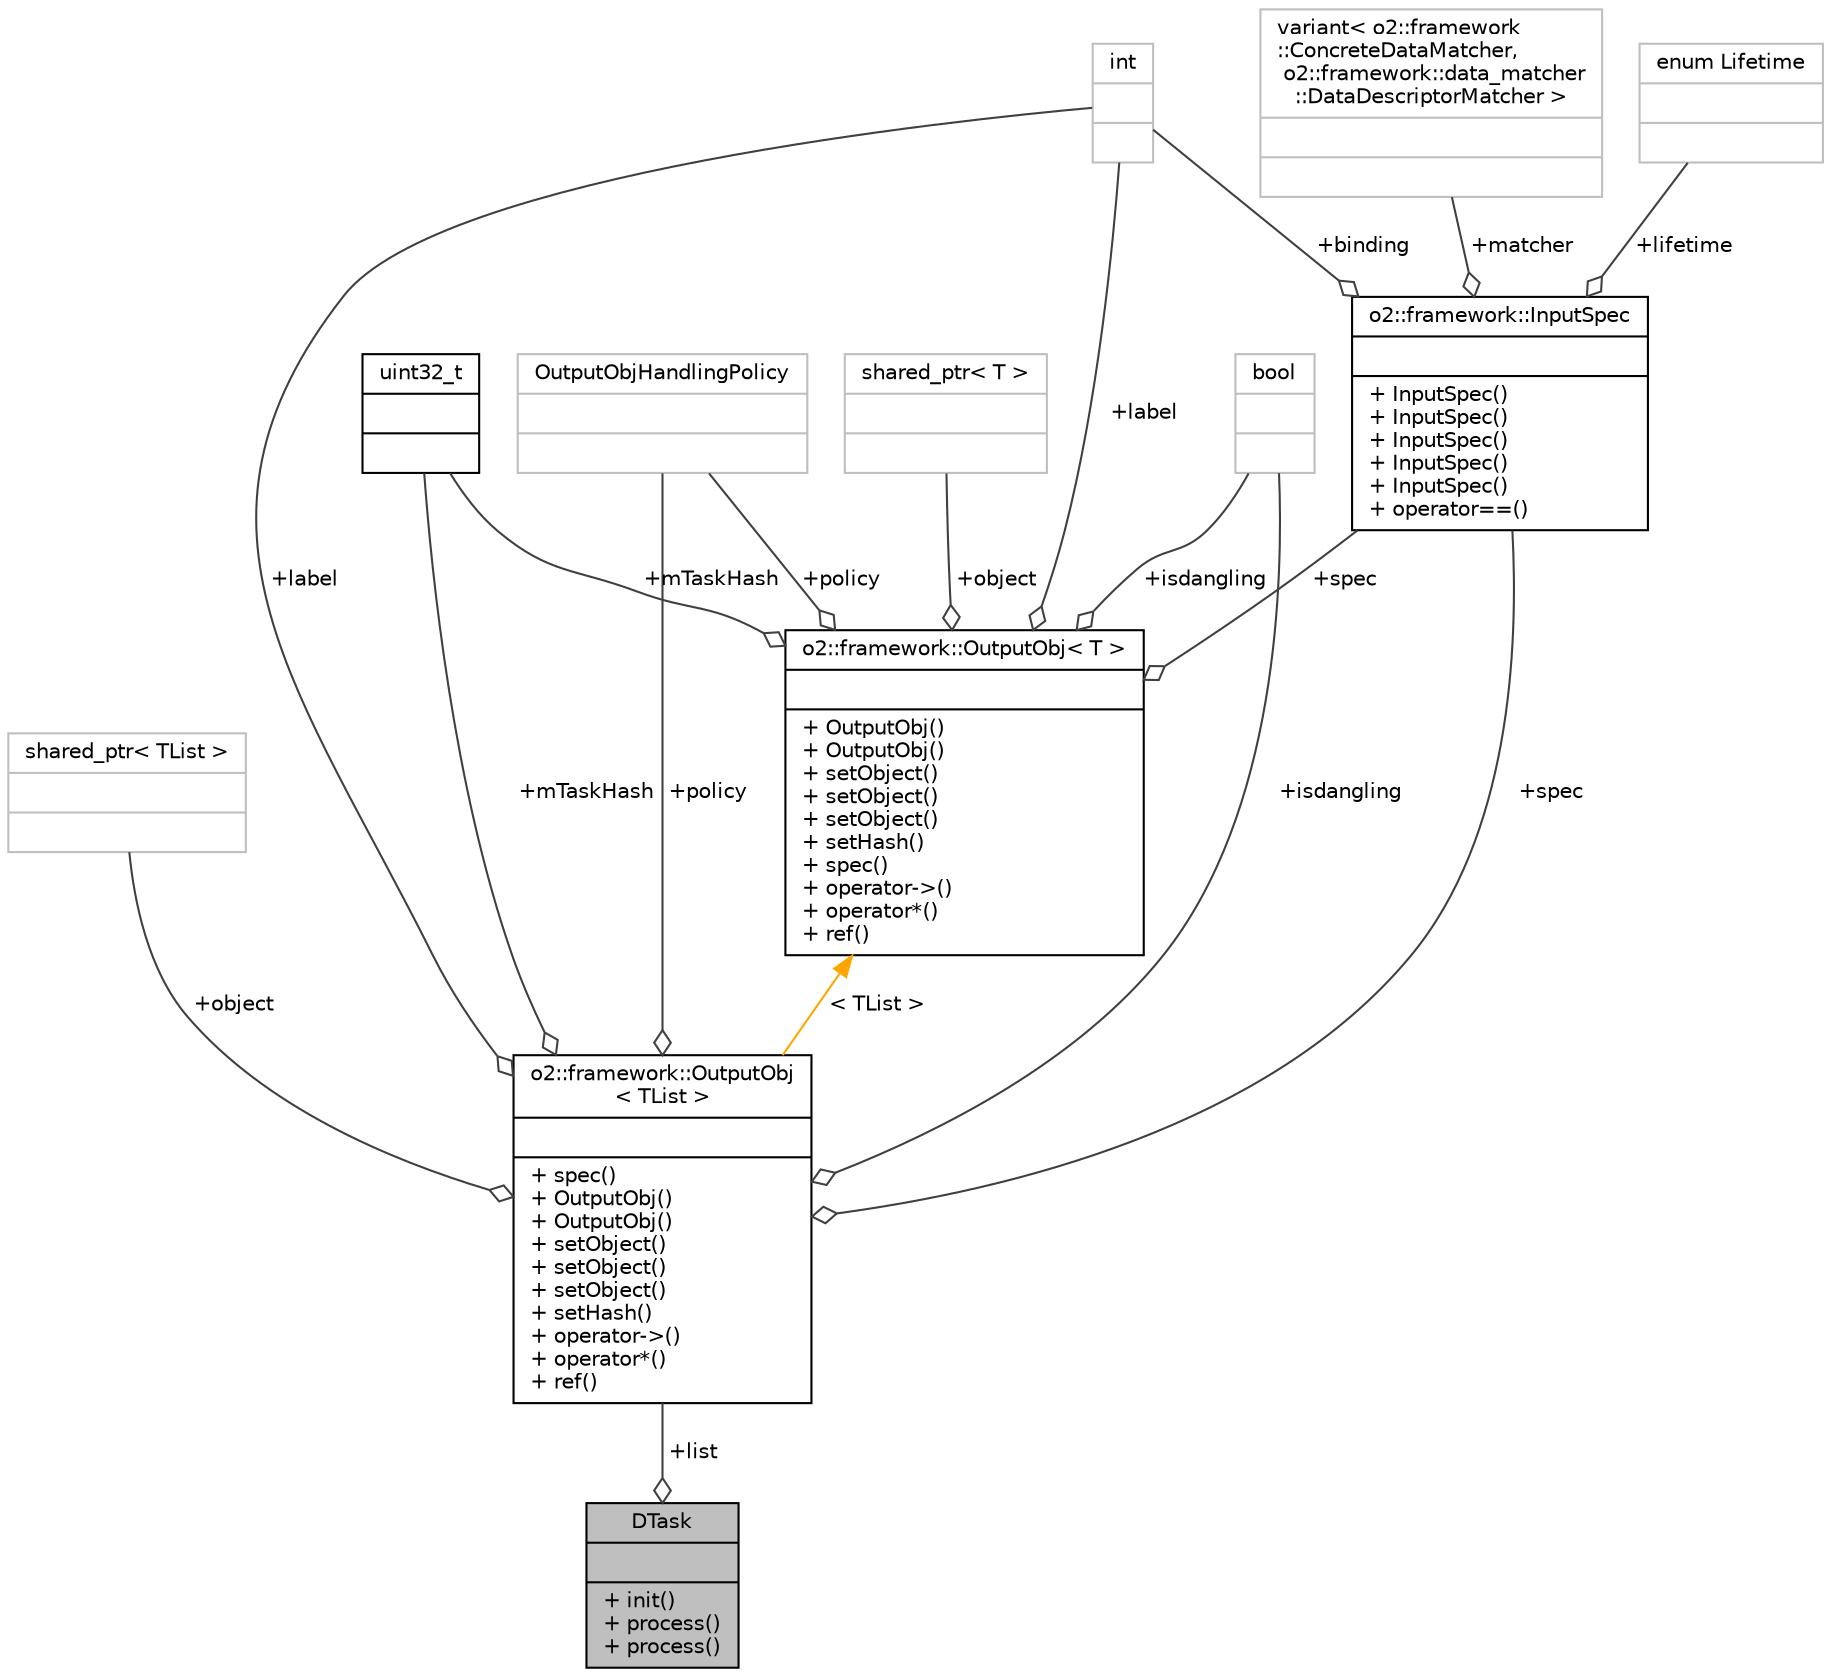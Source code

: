 digraph "DTask"
{
 // INTERACTIVE_SVG=YES
  bgcolor="transparent";
  edge [fontname="Helvetica",fontsize="10",labelfontname="Helvetica",labelfontsize="10"];
  node [fontname="Helvetica",fontsize="10",shape=record];
  Node1 [label="{DTask\n||+ init()\l+ process()\l+ process()\l}",height=0.2,width=0.4,color="black", fillcolor="grey75", style="filled", fontcolor="black"];
  Node2 -> Node1 [color="grey25",fontsize="10",style="solid",label=" +list" ,arrowhead="odiamond",fontname="Helvetica"];
  Node2 [label="{o2::framework::OutputObj\l\< TList \>\n||+ spec()\l+ OutputObj()\l+ OutputObj()\l+ setObject()\l+ setObject()\l+ setObject()\l+ setHash()\l+ operator-\>()\l+ operator*()\l+ ref()\l}",height=0.2,width=0.4,color="black",URL="$d4/d79/structo2_1_1framework_1_1OutputObj.html"];
  Node3 -> Node2 [color="grey25",fontsize="10",style="solid",label=" +object" ,arrowhead="odiamond",fontname="Helvetica"];
  Node3 [label="{shared_ptr\< TList \>\n||}",height=0.2,width=0.4,color="grey75"];
  Node4 -> Node2 [color="grey25",fontsize="10",style="solid",label=" +policy" ,arrowhead="odiamond",fontname="Helvetica"];
  Node4 [label="{OutputObjHandlingPolicy\n||}",height=0.2,width=0.4,color="grey75"];
  Node5 -> Node2 [color="grey25",fontsize="10",style="solid",label=" +mTaskHash" ,arrowhead="odiamond",fontname="Helvetica"];
  Node5 [label="{uint32_t\n||}",height=0.2,width=0.4,color="black",URL="$d3/d87/classuint32__t.html"];
  Node6 -> Node2 [color="grey25",fontsize="10",style="solid",label=" +label" ,arrowhead="odiamond",fontname="Helvetica"];
  Node6 [label="{int\n||}",height=0.2,width=0.4,color="grey75"];
  Node7 -> Node2 [color="grey25",fontsize="10",style="solid",label=" +isdangling" ,arrowhead="odiamond",fontname="Helvetica"];
  Node7 [label="{bool\n||}",height=0.2,width=0.4,color="grey75"];
  Node8 -> Node2 [color="grey25",fontsize="10",style="solid",label=" +spec" ,arrowhead="odiamond",fontname="Helvetica"];
  Node8 [label="{o2::framework::InputSpec\n||+ InputSpec()\l+ InputSpec()\l+ InputSpec()\l+ InputSpec()\l+ InputSpec()\l+ operator==()\l}",height=0.2,width=0.4,color="black",URL="$da/d96/structo2_1_1framework_1_1InputSpec.html"];
  Node9 -> Node8 [color="grey25",fontsize="10",style="solid",label=" +lifetime" ,arrowhead="odiamond",fontname="Helvetica"];
  Node9 [label="{enum Lifetime\n||}",height=0.2,width=0.4,color="grey75"];
  Node10 -> Node8 [color="grey25",fontsize="10",style="solid",label=" +matcher" ,arrowhead="odiamond",fontname="Helvetica"];
  Node10 [label="{variant\< o2::framework\l::ConcreteDataMatcher,\l o2::framework::data_matcher\l::DataDescriptorMatcher \>\n||}",height=0.2,width=0.4,color="grey75"];
  Node6 -> Node8 [color="grey25",fontsize="10",style="solid",label=" +binding" ,arrowhead="odiamond",fontname="Helvetica"];
  Node11 -> Node2 [dir="back",color="orange",fontsize="10",style="solid",label=" \< TList \>" ,fontname="Helvetica"];
  Node11 [label="{o2::framework::OutputObj\< T \>\n||+ OutputObj()\l+ OutputObj()\l+ setObject()\l+ setObject()\l+ setObject()\l+ setHash()\l+ spec()\l+ operator-\>()\l+ operator*()\l+ ref()\l}",height=0.2,width=0.4,color="black",URL="$d4/d79/structo2_1_1framework_1_1OutputObj.html"];
  Node5 -> Node11 [color="grey25",fontsize="10",style="solid",label=" +mTaskHash" ,arrowhead="odiamond",fontname="Helvetica"];
  Node4 -> Node11 [color="grey25",fontsize="10",style="solid",label=" +policy" ,arrowhead="odiamond",fontname="Helvetica"];
  Node6 -> Node11 [color="grey25",fontsize="10",style="solid",label=" +label" ,arrowhead="odiamond",fontname="Helvetica"];
  Node12 -> Node11 [color="grey25",fontsize="10",style="solid",label=" +object" ,arrowhead="odiamond",fontname="Helvetica"];
  Node12 [label="{shared_ptr\< T \>\n||}",height=0.2,width=0.4,color="grey75"];
  Node7 -> Node11 [color="grey25",fontsize="10",style="solid",label=" +isdangling" ,arrowhead="odiamond",fontname="Helvetica"];
  Node8 -> Node11 [color="grey25",fontsize="10",style="solid",label=" +spec" ,arrowhead="odiamond",fontname="Helvetica"];
}
